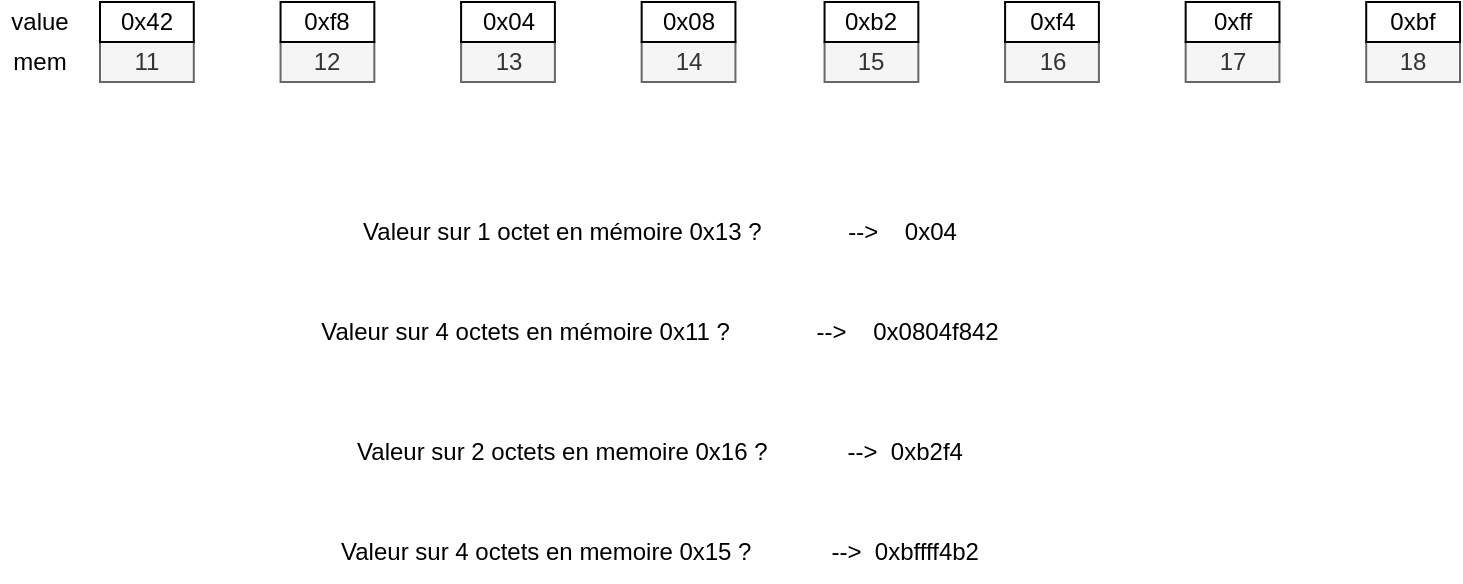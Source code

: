 <mxfile version="13.7.3" type="device"><diagram id="NqwHDVv1iSZFJ2pKVLA5" name="Page-1"><mxGraphModel dx="946" dy="680" grid="1" gridSize="10" guides="1" tooltips="1" connect="1" arrows="1" fold="1" page="1" pageScale="1" pageWidth="827" pageHeight="1169" background="#ffffff" math="0" shadow="0"><root><mxCell id="0"/><mxCell id="1" parent="0"/><mxCell id="WNNjQY56cc4gkjZb_4Uw-9" value="" style="group" vertex="1" connectable="0" parent="1"><mxGeometry x="60" y="300" width="680" height="20" as="geometry"/></mxCell><mxCell id="WNNjQY56cc4gkjZb_4Uw-1" value="11" style="rounded=0;whiteSpace=wrap;html=1;fillColor=#f5f5f5;strokeColor=#666666;fontColor=#333333;" vertex="1" parent="WNNjQY56cc4gkjZb_4Uw-9"><mxGeometry width="46.897" height="20" as="geometry"/></mxCell><mxCell id="WNNjQY56cc4gkjZb_4Uw-2" value="12" style="rounded=0;whiteSpace=wrap;html=1;fillColor=#f5f5f5;strokeColor=#666666;fontColor=#333333;" vertex="1" parent="WNNjQY56cc4gkjZb_4Uw-9"><mxGeometry x="90.276" width="46.897" height="20" as="geometry"/></mxCell><mxCell id="WNNjQY56cc4gkjZb_4Uw-3" value="13" style="rounded=0;whiteSpace=wrap;html=1;fillColor=#f5f5f5;strokeColor=#666666;fontColor=#333333;" vertex="1" parent="WNNjQY56cc4gkjZb_4Uw-9"><mxGeometry x="180.552" width="46.897" height="20" as="geometry"/></mxCell><mxCell id="WNNjQY56cc4gkjZb_4Uw-4" value="14" style="rounded=0;whiteSpace=wrap;html=1;fillColor=#f5f5f5;strokeColor=#666666;fontColor=#333333;" vertex="1" parent="WNNjQY56cc4gkjZb_4Uw-9"><mxGeometry x="270.828" width="46.897" height="20" as="geometry"/></mxCell><mxCell id="WNNjQY56cc4gkjZb_4Uw-5" value="15" style="rounded=0;whiteSpace=wrap;html=1;fillColor=#f5f5f5;strokeColor=#666666;fontColor=#333333;" vertex="1" parent="WNNjQY56cc4gkjZb_4Uw-9"><mxGeometry x="362.276" width="46.897" height="20" as="geometry"/></mxCell><mxCell id="WNNjQY56cc4gkjZb_4Uw-6" value="16" style="rounded=0;whiteSpace=wrap;html=1;fillColor=#f5f5f5;strokeColor=#666666;fontColor=#333333;" vertex="1" parent="WNNjQY56cc4gkjZb_4Uw-9"><mxGeometry x="452.552" width="46.897" height="20" as="geometry"/></mxCell><mxCell id="WNNjQY56cc4gkjZb_4Uw-7" value="17" style="rounded=0;whiteSpace=wrap;html=1;fillColor=#f5f5f5;strokeColor=#666666;fontColor=#333333;" vertex="1" parent="WNNjQY56cc4gkjZb_4Uw-9"><mxGeometry x="542.828" width="46.897" height="20" as="geometry"/></mxCell><mxCell id="WNNjQY56cc4gkjZb_4Uw-8" value="18" style="rounded=0;whiteSpace=wrap;html=1;fillColor=#f5f5f5;strokeColor=#666666;fontColor=#333333;" vertex="1" parent="WNNjQY56cc4gkjZb_4Uw-9"><mxGeometry x="633.103" width="46.897" height="20" as="geometry"/></mxCell><mxCell id="WNNjQY56cc4gkjZb_4Uw-10" value="" style="group" vertex="1" connectable="0" parent="WNNjQY56cc4gkjZb_4Uw-9"><mxGeometry y="-20" width="680" height="20" as="geometry"/></mxCell><mxCell id="WNNjQY56cc4gkjZb_4Uw-11" value="0x42" style="rounded=0;whiteSpace=wrap;html=1;" vertex="1" parent="WNNjQY56cc4gkjZb_4Uw-10"><mxGeometry width="46.897" height="20" as="geometry"/></mxCell><mxCell id="WNNjQY56cc4gkjZb_4Uw-12" value="0xf8" style="rounded=0;whiteSpace=wrap;html=1;" vertex="1" parent="WNNjQY56cc4gkjZb_4Uw-10"><mxGeometry x="90.276" width="46.897" height="20" as="geometry"/></mxCell><mxCell id="WNNjQY56cc4gkjZb_4Uw-13" value="0x04" style="rounded=0;whiteSpace=wrap;html=1;" vertex="1" parent="WNNjQY56cc4gkjZb_4Uw-10"><mxGeometry x="180.552" width="46.897" height="20" as="geometry"/></mxCell><mxCell id="WNNjQY56cc4gkjZb_4Uw-14" value="0x08" style="rounded=0;whiteSpace=wrap;html=1;" vertex="1" parent="WNNjQY56cc4gkjZb_4Uw-10"><mxGeometry x="270.828" width="46.897" height="20" as="geometry"/></mxCell><mxCell id="WNNjQY56cc4gkjZb_4Uw-15" value="0xb2" style="rounded=0;whiteSpace=wrap;html=1;" vertex="1" parent="WNNjQY56cc4gkjZb_4Uw-10"><mxGeometry x="362.276" width="46.897" height="20" as="geometry"/></mxCell><mxCell id="WNNjQY56cc4gkjZb_4Uw-16" value="0xf4" style="rounded=0;whiteSpace=wrap;html=1;" vertex="1" parent="WNNjQY56cc4gkjZb_4Uw-10"><mxGeometry x="452.552" width="46.897" height="20" as="geometry"/></mxCell><mxCell id="WNNjQY56cc4gkjZb_4Uw-17" value="0xff" style="rounded=0;whiteSpace=wrap;html=1;" vertex="1" parent="WNNjQY56cc4gkjZb_4Uw-10"><mxGeometry x="542.828" width="46.897" height="20" as="geometry"/></mxCell><mxCell id="WNNjQY56cc4gkjZb_4Uw-18" value="0xbf" style="rounded=0;whiteSpace=wrap;html=1;" vertex="1" parent="WNNjQY56cc4gkjZb_4Uw-10"><mxGeometry x="633.103" width="46.897" height="20" as="geometry"/></mxCell><mxCell id="WNNjQY56cc4gkjZb_4Uw-19" value="mem" style="text;html=1;strokeColor=none;fillColor=none;align=center;verticalAlign=middle;whiteSpace=wrap;rounded=0;" vertex="1" parent="1"><mxGeometry x="10" y="300" width="40" height="20" as="geometry"/></mxCell><mxCell id="WNNjQY56cc4gkjZb_4Uw-20" value="value" style="text;html=1;strokeColor=none;fillColor=none;align=center;verticalAlign=middle;whiteSpace=wrap;rounded=0;" vertex="1" parent="1"><mxGeometry x="10" y="280" width="40" height="20" as="geometry"/></mxCell><mxCell id="WNNjQY56cc4gkjZb_4Uw-21" value="Valeur sur 1 octet en mémoire 0x13 ?&amp;nbsp; &amp;nbsp; &amp;nbsp; &amp;nbsp; &amp;nbsp; &amp;nbsp; &amp;nbsp;--&amp;gt;&amp;nbsp; &amp;nbsp; 0x04" style="text;html=1;strokeColor=none;fillColor=none;align=center;verticalAlign=middle;whiteSpace=wrap;rounded=0;" vertex="1" parent="1"><mxGeometry x="50" y="380" width="580" height="30" as="geometry"/></mxCell><mxCell id="WNNjQY56cc4gkjZb_4Uw-22" value="Valeur sur 4 octets en mémoire 0x11 ?&amp;nbsp; &amp;nbsp; &amp;nbsp; &amp;nbsp; &amp;nbsp; &amp;nbsp; &amp;nbsp;--&amp;gt;&amp;nbsp; &amp;nbsp; 0x0804f842" style="text;html=1;strokeColor=none;fillColor=none;align=center;verticalAlign=middle;whiteSpace=wrap;rounded=0;" vertex="1" parent="1"><mxGeometry x="50" y="430" width="580" height="30" as="geometry"/></mxCell><mxCell id="WNNjQY56cc4gkjZb_4Uw-23" value="Valeur sur 2 octets en memoire 0x16 ?&amp;nbsp; &amp;nbsp; &amp;nbsp; &amp;nbsp; &amp;nbsp; &amp;nbsp; --&amp;gt;&amp;nbsp; 0xb2f4" style="text;html=1;strokeColor=none;fillColor=none;align=center;verticalAlign=middle;whiteSpace=wrap;rounded=0;" vertex="1" parent="1"><mxGeometry x="50" y="490" width="580" height="30" as="geometry"/></mxCell><mxCell id="WNNjQY56cc4gkjZb_4Uw-24" value="Valeur sur 4 octets en memoire 0x15 ?&amp;nbsp; &amp;nbsp; &amp;nbsp; &amp;nbsp; &amp;nbsp; &amp;nbsp; --&amp;gt;&amp;nbsp; 0xbffff4b2" style="text;html=1;strokeColor=none;fillColor=none;align=center;verticalAlign=middle;whiteSpace=wrap;rounded=0;" vertex="1" parent="1"><mxGeometry x="50" y="540" width="580" height="30" as="geometry"/></mxCell></root></mxGraphModel></diagram></mxfile>